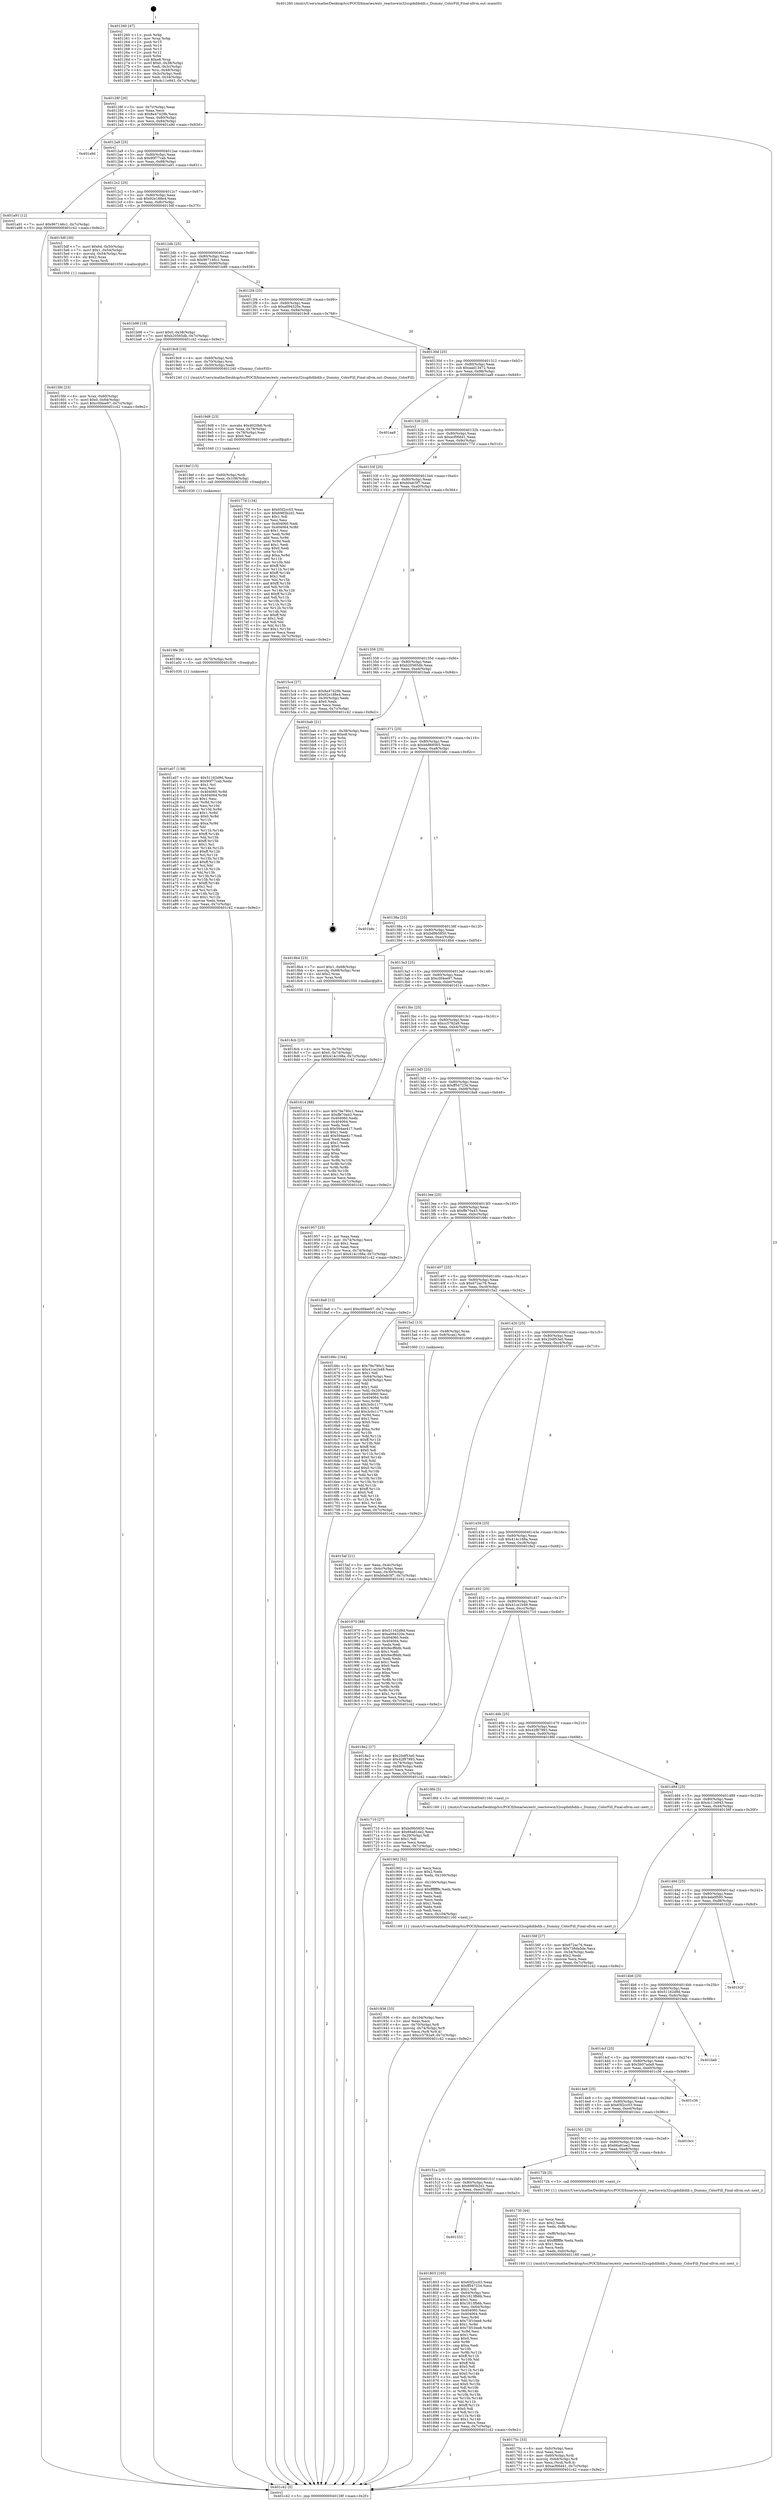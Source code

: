 digraph "0x401260" {
  label = "0x401260 (/mnt/c/Users/mathe/Desktop/tcc/POCII/binaries/extr_reactoswin32ssgdidibdib.c_Dummy_ColorFill_Final-ollvm.out::main(0))"
  labelloc = "t"
  node[shape=record]

  Entry [label="",width=0.3,height=0.3,shape=circle,fillcolor=black,style=filled]
  "0x40128f" [label="{
     0x40128f [26]\l
     | [instrs]\l
     &nbsp;&nbsp;0x40128f \<+3\>: mov -0x7c(%rbp),%eax\l
     &nbsp;&nbsp;0x401292 \<+2\>: mov %eax,%ecx\l
     &nbsp;&nbsp;0x401294 \<+6\>: sub $0x8a47429b,%ecx\l
     &nbsp;&nbsp;0x40129a \<+3\>: mov %eax,-0x80(%rbp)\l
     &nbsp;&nbsp;0x40129d \<+6\>: mov %ecx,-0x84(%rbp)\l
     &nbsp;&nbsp;0x4012a3 \<+6\>: je 0000000000401a9d \<main+0x83d\>\l
  }"]
  "0x401a9d" [label="{
     0x401a9d\l
  }", style=dashed]
  "0x4012a9" [label="{
     0x4012a9 [25]\l
     | [instrs]\l
     &nbsp;&nbsp;0x4012a9 \<+5\>: jmp 00000000004012ae \<main+0x4e\>\l
     &nbsp;&nbsp;0x4012ae \<+3\>: mov -0x80(%rbp),%eax\l
     &nbsp;&nbsp;0x4012b1 \<+5\>: sub $0x90f77cab,%eax\l
     &nbsp;&nbsp;0x4012b6 \<+6\>: mov %eax,-0x88(%rbp)\l
     &nbsp;&nbsp;0x4012bc \<+6\>: je 0000000000401a91 \<main+0x831\>\l
  }"]
  Exit [label="",width=0.3,height=0.3,shape=circle,fillcolor=black,style=filled,peripheries=2]
  "0x401a91" [label="{
     0x401a91 [12]\l
     | [instrs]\l
     &nbsp;&nbsp;0x401a91 \<+7\>: movl $0x967146c1,-0x7c(%rbp)\l
     &nbsp;&nbsp;0x401a98 \<+5\>: jmp 0000000000401c42 \<main+0x9e2\>\l
  }"]
  "0x4012c2" [label="{
     0x4012c2 [25]\l
     | [instrs]\l
     &nbsp;&nbsp;0x4012c2 \<+5\>: jmp 00000000004012c7 \<main+0x67\>\l
     &nbsp;&nbsp;0x4012c7 \<+3\>: mov -0x80(%rbp),%eax\l
     &nbsp;&nbsp;0x4012ca \<+5\>: sub $0x92e188e4,%eax\l
     &nbsp;&nbsp;0x4012cf \<+6\>: mov %eax,-0x8c(%rbp)\l
     &nbsp;&nbsp;0x4012d5 \<+6\>: je 00000000004015df \<main+0x37f\>\l
  }"]
  "0x401a07" [label="{
     0x401a07 [138]\l
     | [instrs]\l
     &nbsp;&nbsp;0x401a07 \<+5\>: mov $0x51162d9d,%eax\l
     &nbsp;&nbsp;0x401a0c \<+5\>: mov $0x90f77cab,%edx\l
     &nbsp;&nbsp;0x401a11 \<+2\>: mov $0x1,%cl\l
     &nbsp;&nbsp;0x401a13 \<+2\>: xor %esi,%esi\l
     &nbsp;&nbsp;0x401a15 \<+8\>: mov 0x404060,%r8d\l
     &nbsp;&nbsp;0x401a1d \<+8\>: mov 0x404064,%r9d\l
     &nbsp;&nbsp;0x401a25 \<+3\>: sub $0x1,%esi\l
     &nbsp;&nbsp;0x401a28 \<+3\>: mov %r8d,%r10d\l
     &nbsp;&nbsp;0x401a2b \<+3\>: add %esi,%r10d\l
     &nbsp;&nbsp;0x401a2e \<+4\>: imul %r10d,%r8d\l
     &nbsp;&nbsp;0x401a32 \<+4\>: and $0x1,%r8d\l
     &nbsp;&nbsp;0x401a36 \<+4\>: cmp $0x0,%r8d\l
     &nbsp;&nbsp;0x401a3a \<+4\>: sete %r11b\l
     &nbsp;&nbsp;0x401a3e \<+4\>: cmp $0xa,%r9d\l
     &nbsp;&nbsp;0x401a42 \<+3\>: setl %bl\l
     &nbsp;&nbsp;0x401a45 \<+3\>: mov %r11b,%r14b\l
     &nbsp;&nbsp;0x401a48 \<+4\>: xor $0xff,%r14b\l
     &nbsp;&nbsp;0x401a4c \<+3\>: mov %bl,%r15b\l
     &nbsp;&nbsp;0x401a4f \<+4\>: xor $0xff,%r15b\l
     &nbsp;&nbsp;0x401a53 \<+3\>: xor $0x1,%cl\l
     &nbsp;&nbsp;0x401a56 \<+3\>: mov %r14b,%r12b\l
     &nbsp;&nbsp;0x401a59 \<+4\>: and $0xff,%r12b\l
     &nbsp;&nbsp;0x401a5d \<+3\>: and %cl,%r11b\l
     &nbsp;&nbsp;0x401a60 \<+3\>: mov %r15b,%r13b\l
     &nbsp;&nbsp;0x401a63 \<+4\>: and $0xff,%r13b\l
     &nbsp;&nbsp;0x401a67 \<+2\>: and %cl,%bl\l
     &nbsp;&nbsp;0x401a69 \<+3\>: or %r11b,%r12b\l
     &nbsp;&nbsp;0x401a6c \<+3\>: or %bl,%r13b\l
     &nbsp;&nbsp;0x401a6f \<+3\>: xor %r13b,%r12b\l
     &nbsp;&nbsp;0x401a72 \<+3\>: or %r15b,%r14b\l
     &nbsp;&nbsp;0x401a75 \<+4\>: xor $0xff,%r14b\l
     &nbsp;&nbsp;0x401a79 \<+3\>: or $0x1,%cl\l
     &nbsp;&nbsp;0x401a7c \<+3\>: and %cl,%r14b\l
     &nbsp;&nbsp;0x401a7f \<+3\>: or %r14b,%r12b\l
     &nbsp;&nbsp;0x401a82 \<+4\>: test $0x1,%r12b\l
     &nbsp;&nbsp;0x401a86 \<+3\>: cmovne %edx,%eax\l
     &nbsp;&nbsp;0x401a89 \<+3\>: mov %eax,-0x7c(%rbp)\l
     &nbsp;&nbsp;0x401a8c \<+5\>: jmp 0000000000401c42 \<main+0x9e2\>\l
  }"]
  "0x4015df" [label="{
     0x4015df [30]\l
     | [instrs]\l
     &nbsp;&nbsp;0x4015df \<+7\>: movl $0x64,-0x50(%rbp)\l
     &nbsp;&nbsp;0x4015e6 \<+7\>: movl $0x1,-0x54(%rbp)\l
     &nbsp;&nbsp;0x4015ed \<+4\>: movslq -0x54(%rbp),%rax\l
     &nbsp;&nbsp;0x4015f1 \<+4\>: shl $0x2,%rax\l
     &nbsp;&nbsp;0x4015f5 \<+3\>: mov %rax,%rdi\l
     &nbsp;&nbsp;0x4015f8 \<+5\>: call 0000000000401050 \<malloc@plt\>\l
     | [calls]\l
     &nbsp;&nbsp;0x401050 \{1\} (unknown)\l
  }"]
  "0x4012db" [label="{
     0x4012db [25]\l
     | [instrs]\l
     &nbsp;&nbsp;0x4012db \<+5\>: jmp 00000000004012e0 \<main+0x80\>\l
     &nbsp;&nbsp;0x4012e0 \<+3\>: mov -0x80(%rbp),%eax\l
     &nbsp;&nbsp;0x4012e3 \<+5\>: sub $0x967146c1,%eax\l
     &nbsp;&nbsp;0x4012e8 \<+6\>: mov %eax,-0x90(%rbp)\l
     &nbsp;&nbsp;0x4012ee \<+6\>: je 0000000000401b98 \<main+0x938\>\l
  }"]
  "0x4019fe" [label="{
     0x4019fe [9]\l
     | [instrs]\l
     &nbsp;&nbsp;0x4019fe \<+4\>: mov -0x70(%rbp),%rdi\l
     &nbsp;&nbsp;0x401a02 \<+5\>: call 0000000000401030 \<free@plt\>\l
     | [calls]\l
     &nbsp;&nbsp;0x401030 \{1\} (unknown)\l
  }"]
  "0x401b98" [label="{
     0x401b98 [19]\l
     | [instrs]\l
     &nbsp;&nbsp;0x401b98 \<+7\>: movl $0x0,-0x38(%rbp)\l
     &nbsp;&nbsp;0x401b9f \<+7\>: movl $0xb20565db,-0x7c(%rbp)\l
     &nbsp;&nbsp;0x401ba6 \<+5\>: jmp 0000000000401c42 \<main+0x9e2\>\l
  }"]
  "0x4012f4" [label="{
     0x4012f4 [25]\l
     | [instrs]\l
     &nbsp;&nbsp;0x4012f4 \<+5\>: jmp 00000000004012f9 \<main+0x99\>\l
     &nbsp;&nbsp;0x4012f9 \<+3\>: mov -0x80(%rbp),%eax\l
     &nbsp;&nbsp;0x4012fc \<+5\>: sub $0xa094320e,%eax\l
     &nbsp;&nbsp;0x401301 \<+6\>: mov %eax,-0x94(%rbp)\l
     &nbsp;&nbsp;0x401307 \<+6\>: je 00000000004019c8 \<main+0x768\>\l
  }"]
  "0x4019ef" [label="{
     0x4019ef [15]\l
     | [instrs]\l
     &nbsp;&nbsp;0x4019ef \<+4\>: mov -0x60(%rbp),%rdi\l
     &nbsp;&nbsp;0x4019f3 \<+6\>: mov %eax,-0x108(%rbp)\l
     &nbsp;&nbsp;0x4019f9 \<+5\>: call 0000000000401030 \<free@plt\>\l
     | [calls]\l
     &nbsp;&nbsp;0x401030 \{1\} (unknown)\l
  }"]
  "0x4019c8" [label="{
     0x4019c8 [16]\l
     | [instrs]\l
     &nbsp;&nbsp;0x4019c8 \<+4\>: mov -0x60(%rbp),%rdi\l
     &nbsp;&nbsp;0x4019cc \<+4\>: mov -0x70(%rbp),%rsi\l
     &nbsp;&nbsp;0x4019d0 \<+3\>: mov -0x50(%rbp),%edx\l
     &nbsp;&nbsp;0x4019d3 \<+5\>: call 0000000000401240 \<Dummy_ColorFill\>\l
     | [calls]\l
     &nbsp;&nbsp;0x401240 \{1\} (/mnt/c/Users/mathe/Desktop/tcc/POCII/binaries/extr_reactoswin32ssgdidibdib.c_Dummy_ColorFill_Final-ollvm.out::Dummy_ColorFill)\l
  }"]
  "0x40130d" [label="{
     0x40130d [25]\l
     | [instrs]\l
     &nbsp;&nbsp;0x40130d \<+5\>: jmp 0000000000401312 \<main+0xb2\>\l
     &nbsp;&nbsp;0x401312 \<+3\>: mov -0x80(%rbp),%eax\l
     &nbsp;&nbsp;0x401315 \<+5\>: sub $0xaad13472,%eax\l
     &nbsp;&nbsp;0x40131a \<+6\>: mov %eax,-0x98(%rbp)\l
     &nbsp;&nbsp;0x401320 \<+6\>: je 0000000000401aa9 \<main+0x849\>\l
  }"]
  "0x4019d8" [label="{
     0x4019d8 [23]\l
     | [instrs]\l
     &nbsp;&nbsp;0x4019d8 \<+10\>: movabs $0x4020b6,%rdi\l
     &nbsp;&nbsp;0x4019e2 \<+3\>: mov %eax,-0x78(%rbp)\l
     &nbsp;&nbsp;0x4019e5 \<+3\>: mov -0x78(%rbp),%esi\l
     &nbsp;&nbsp;0x4019e8 \<+2\>: mov $0x0,%al\l
     &nbsp;&nbsp;0x4019ea \<+5\>: call 0000000000401040 \<printf@plt\>\l
     | [calls]\l
     &nbsp;&nbsp;0x401040 \{1\} (unknown)\l
  }"]
  "0x401aa9" [label="{
     0x401aa9\l
  }", style=dashed]
  "0x401326" [label="{
     0x401326 [25]\l
     | [instrs]\l
     &nbsp;&nbsp;0x401326 \<+5\>: jmp 000000000040132b \<main+0xcb\>\l
     &nbsp;&nbsp;0x40132b \<+3\>: mov -0x80(%rbp),%eax\l
     &nbsp;&nbsp;0x40132e \<+5\>: sub $0xacf06d41,%eax\l
     &nbsp;&nbsp;0x401333 \<+6\>: mov %eax,-0x9c(%rbp)\l
     &nbsp;&nbsp;0x401339 \<+6\>: je 000000000040177d \<main+0x51d\>\l
  }"]
  "0x401936" [label="{
     0x401936 [33]\l
     | [instrs]\l
     &nbsp;&nbsp;0x401936 \<+6\>: mov -0x104(%rbp),%ecx\l
     &nbsp;&nbsp;0x40193c \<+3\>: imul %eax,%ecx\l
     &nbsp;&nbsp;0x40193f \<+4\>: mov -0x70(%rbp),%r8\l
     &nbsp;&nbsp;0x401943 \<+4\>: movslq -0x74(%rbp),%r9\l
     &nbsp;&nbsp;0x401947 \<+4\>: mov %ecx,(%r8,%r9,4)\l
     &nbsp;&nbsp;0x40194b \<+7\>: movl $0xcc5782a9,-0x7c(%rbp)\l
     &nbsp;&nbsp;0x401952 \<+5\>: jmp 0000000000401c42 \<main+0x9e2\>\l
  }"]
  "0x40177d" [label="{
     0x40177d [134]\l
     | [instrs]\l
     &nbsp;&nbsp;0x40177d \<+5\>: mov $0x65f2cc03,%eax\l
     &nbsp;&nbsp;0x401782 \<+5\>: mov $0x6985b2d1,%ecx\l
     &nbsp;&nbsp;0x401787 \<+2\>: mov $0x1,%dl\l
     &nbsp;&nbsp;0x401789 \<+2\>: xor %esi,%esi\l
     &nbsp;&nbsp;0x40178b \<+7\>: mov 0x404060,%edi\l
     &nbsp;&nbsp;0x401792 \<+8\>: mov 0x404064,%r8d\l
     &nbsp;&nbsp;0x40179a \<+3\>: sub $0x1,%esi\l
     &nbsp;&nbsp;0x40179d \<+3\>: mov %edi,%r9d\l
     &nbsp;&nbsp;0x4017a0 \<+3\>: add %esi,%r9d\l
     &nbsp;&nbsp;0x4017a3 \<+4\>: imul %r9d,%edi\l
     &nbsp;&nbsp;0x4017a7 \<+3\>: and $0x1,%edi\l
     &nbsp;&nbsp;0x4017aa \<+3\>: cmp $0x0,%edi\l
     &nbsp;&nbsp;0x4017ad \<+4\>: sete %r10b\l
     &nbsp;&nbsp;0x4017b1 \<+4\>: cmp $0xa,%r8d\l
     &nbsp;&nbsp;0x4017b5 \<+4\>: setl %r11b\l
     &nbsp;&nbsp;0x4017b9 \<+3\>: mov %r10b,%bl\l
     &nbsp;&nbsp;0x4017bc \<+3\>: xor $0xff,%bl\l
     &nbsp;&nbsp;0x4017bf \<+3\>: mov %r11b,%r14b\l
     &nbsp;&nbsp;0x4017c2 \<+4\>: xor $0xff,%r14b\l
     &nbsp;&nbsp;0x4017c6 \<+3\>: xor $0x1,%dl\l
     &nbsp;&nbsp;0x4017c9 \<+3\>: mov %bl,%r15b\l
     &nbsp;&nbsp;0x4017cc \<+4\>: and $0xff,%r15b\l
     &nbsp;&nbsp;0x4017d0 \<+3\>: and %dl,%r10b\l
     &nbsp;&nbsp;0x4017d3 \<+3\>: mov %r14b,%r12b\l
     &nbsp;&nbsp;0x4017d6 \<+4\>: and $0xff,%r12b\l
     &nbsp;&nbsp;0x4017da \<+3\>: and %dl,%r11b\l
     &nbsp;&nbsp;0x4017dd \<+3\>: or %r10b,%r15b\l
     &nbsp;&nbsp;0x4017e0 \<+3\>: or %r11b,%r12b\l
     &nbsp;&nbsp;0x4017e3 \<+3\>: xor %r12b,%r15b\l
     &nbsp;&nbsp;0x4017e6 \<+3\>: or %r14b,%bl\l
     &nbsp;&nbsp;0x4017e9 \<+3\>: xor $0xff,%bl\l
     &nbsp;&nbsp;0x4017ec \<+3\>: or $0x1,%dl\l
     &nbsp;&nbsp;0x4017ef \<+2\>: and %dl,%bl\l
     &nbsp;&nbsp;0x4017f1 \<+3\>: or %bl,%r15b\l
     &nbsp;&nbsp;0x4017f4 \<+4\>: test $0x1,%r15b\l
     &nbsp;&nbsp;0x4017f8 \<+3\>: cmovne %ecx,%eax\l
     &nbsp;&nbsp;0x4017fb \<+3\>: mov %eax,-0x7c(%rbp)\l
     &nbsp;&nbsp;0x4017fe \<+5\>: jmp 0000000000401c42 \<main+0x9e2\>\l
  }"]
  "0x40133f" [label="{
     0x40133f [25]\l
     | [instrs]\l
     &nbsp;&nbsp;0x40133f \<+5\>: jmp 0000000000401344 \<main+0xe4\>\l
     &nbsp;&nbsp;0x401344 \<+3\>: mov -0x80(%rbp),%eax\l
     &nbsp;&nbsp;0x401347 \<+5\>: sub $0xb0afc5f7,%eax\l
     &nbsp;&nbsp;0x40134c \<+6\>: mov %eax,-0xa0(%rbp)\l
     &nbsp;&nbsp;0x401352 \<+6\>: je 00000000004015c4 \<main+0x364\>\l
  }"]
  "0x401902" [label="{
     0x401902 [52]\l
     | [instrs]\l
     &nbsp;&nbsp;0x401902 \<+2\>: xor %ecx,%ecx\l
     &nbsp;&nbsp;0x401904 \<+5\>: mov $0x2,%edx\l
     &nbsp;&nbsp;0x401909 \<+6\>: mov %edx,-0x100(%rbp)\l
     &nbsp;&nbsp;0x40190f \<+1\>: cltd\l
     &nbsp;&nbsp;0x401910 \<+6\>: mov -0x100(%rbp),%esi\l
     &nbsp;&nbsp;0x401916 \<+2\>: idiv %esi\l
     &nbsp;&nbsp;0x401918 \<+6\>: imul $0xfffffffe,%edx,%edx\l
     &nbsp;&nbsp;0x40191e \<+2\>: mov %ecx,%edi\l
     &nbsp;&nbsp;0x401920 \<+2\>: sub %edx,%edi\l
     &nbsp;&nbsp;0x401922 \<+2\>: mov %ecx,%edx\l
     &nbsp;&nbsp;0x401924 \<+3\>: sub $0x1,%edx\l
     &nbsp;&nbsp;0x401927 \<+2\>: add %edx,%edi\l
     &nbsp;&nbsp;0x401929 \<+2\>: sub %edi,%ecx\l
     &nbsp;&nbsp;0x40192b \<+6\>: mov %ecx,-0x104(%rbp)\l
     &nbsp;&nbsp;0x401931 \<+5\>: call 0000000000401160 \<next_i\>\l
     | [calls]\l
     &nbsp;&nbsp;0x401160 \{1\} (/mnt/c/Users/mathe/Desktop/tcc/POCII/binaries/extr_reactoswin32ssgdidibdib.c_Dummy_ColorFill_Final-ollvm.out::next_i)\l
  }"]
  "0x4015c4" [label="{
     0x4015c4 [27]\l
     | [instrs]\l
     &nbsp;&nbsp;0x4015c4 \<+5\>: mov $0x8a47429b,%eax\l
     &nbsp;&nbsp;0x4015c9 \<+5\>: mov $0x92e188e4,%ecx\l
     &nbsp;&nbsp;0x4015ce \<+3\>: mov -0x30(%rbp),%edx\l
     &nbsp;&nbsp;0x4015d1 \<+3\>: cmp $0x0,%edx\l
     &nbsp;&nbsp;0x4015d4 \<+3\>: cmove %ecx,%eax\l
     &nbsp;&nbsp;0x4015d7 \<+3\>: mov %eax,-0x7c(%rbp)\l
     &nbsp;&nbsp;0x4015da \<+5\>: jmp 0000000000401c42 \<main+0x9e2\>\l
  }"]
  "0x401358" [label="{
     0x401358 [25]\l
     | [instrs]\l
     &nbsp;&nbsp;0x401358 \<+5\>: jmp 000000000040135d \<main+0xfd\>\l
     &nbsp;&nbsp;0x40135d \<+3\>: mov -0x80(%rbp),%eax\l
     &nbsp;&nbsp;0x401360 \<+5\>: sub $0xb20565db,%eax\l
     &nbsp;&nbsp;0x401365 \<+6\>: mov %eax,-0xa4(%rbp)\l
     &nbsp;&nbsp;0x40136b \<+6\>: je 0000000000401bab \<main+0x94b\>\l
  }"]
  "0x4018cb" [label="{
     0x4018cb [23]\l
     | [instrs]\l
     &nbsp;&nbsp;0x4018cb \<+4\>: mov %rax,-0x70(%rbp)\l
     &nbsp;&nbsp;0x4018cf \<+7\>: movl $0x0,-0x74(%rbp)\l
     &nbsp;&nbsp;0x4018d6 \<+7\>: movl $0x414c168a,-0x7c(%rbp)\l
     &nbsp;&nbsp;0x4018dd \<+5\>: jmp 0000000000401c42 \<main+0x9e2\>\l
  }"]
  "0x401bab" [label="{
     0x401bab [21]\l
     | [instrs]\l
     &nbsp;&nbsp;0x401bab \<+3\>: mov -0x38(%rbp),%eax\l
     &nbsp;&nbsp;0x401bae \<+7\>: add $0xe8,%rsp\l
     &nbsp;&nbsp;0x401bb5 \<+1\>: pop %rbx\l
     &nbsp;&nbsp;0x401bb6 \<+2\>: pop %r12\l
     &nbsp;&nbsp;0x401bb8 \<+2\>: pop %r13\l
     &nbsp;&nbsp;0x401bba \<+2\>: pop %r14\l
     &nbsp;&nbsp;0x401bbc \<+2\>: pop %r15\l
     &nbsp;&nbsp;0x401bbe \<+1\>: pop %rbp\l
     &nbsp;&nbsp;0x401bbf \<+1\>: ret\l
  }"]
  "0x401371" [label="{
     0x401371 [25]\l
     | [instrs]\l
     &nbsp;&nbsp;0x401371 \<+5\>: jmp 0000000000401376 \<main+0x116\>\l
     &nbsp;&nbsp;0x401376 \<+3\>: mov -0x80(%rbp),%eax\l
     &nbsp;&nbsp;0x401379 \<+5\>: sub $0xbb868565,%eax\l
     &nbsp;&nbsp;0x40137e \<+6\>: mov %eax,-0xa8(%rbp)\l
     &nbsp;&nbsp;0x401384 \<+6\>: je 0000000000401b8c \<main+0x92c\>\l
  }"]
  "0x401533" [label="{
     0x401533\l
  }", style=dashed]
  "0x401b8c" [label="{
     0x401b8c\l
  }", style=dashed]
  "0x40138a" [label="{
     0x40138a [25]\l
     | [instrs]\l
     &nbsp;&nbsp;0x40138a \<+5\>: jmp 000000000040138f \<main+0x12f\>\l
     &nbsp;&nbsp;0x40138f \<+3\>: mov -0x80(%rbp),%eax\l
     &nbsp;&nbsp;0x401392 \<+5\>: sub $0xbd9b5850,%eax\l
     &nbsp;&nbsp;0x401397 \<+6\>: mov %eax,-0xac(%rbp)\l
     &nbsp;&nbsp;0x40139d \<+6\>: je 00000000004018b4 \<main+0x654\>\l
  }"]
  "0x401803" [label="{
     0x401803 [165]\l
     | [instrs]\l
     &nbsp;&nbsp;0x401803 \<+5\>: mov $0x65f2cc03,%eax\l
     &nbsp;&nbsp;0x401808 \<+5\>: mov $0xff547234,%ecx\l
     &nbsp;&nbsp;0x40180d \<+2\>: mov $0x1,%dl\l
     &nbsp;&nbsp;0x40180f \<+3\>: mov -0x64(%rbp),%esi\l
     &nbsp;&nbsp;0x401812 \<+6\>: add $0x1813fb6b,%esi\l
     &nbsp;&nbsp;0x401818 \<+3\>: add $0x1,%esi\l
     &nbsp;&nbsp;0x40181b \<+6\>: sub $0x1813fb6b,%esi\l
     &nbsp;&nbsp;0x401821 \<+3\>: mov %esi,-0x64(%rbp)\l
     &nbsp;&nbsp;0x401824 \<+7\>: mov 0x404060,%esi\l
     &nbsp;&nbsp;0x40182b \<+7\>: mov 0x404064,%edi\l
     &nbsp;&nbsp;0x401832 \<+3\>: mov %esi,%r8d\l
     &nbsp;&nbsp;0x401835 \<+7\>: sub $0x73f10ee8,%r8d\l
     &nbsp;&nbsp;0x40183c \<+4\>: sub $0x1,%r8d\l
     &nbsp;&nbsp;0x401840 \<+7\>: add $0x73f10ee8,%r8d\l
     &nbsp;&nbsp;0x401847 \<+4\>: imul %r8d,%esi\l
     &nbsp;&nbsp;0x40184b \<+3\>: and $0x1,%esi\l
     &nbsp;&nbsp;0x40184e \<+3\>: cmp $0x0,%esi\l
     &nbsp;&nbsp;0x401851 \<+4\>: sete %r9b\l
     &nbsp;&nbsp;0x401855 \<+3\>: cmp $0xa,%edi\l
     &nbsp;&nbsp;0x401858 \<+4\>: setl %r10b\l
     &nbsp;&nbsp;0x40185c \<+3\>: mov %r9b,%r11b\l
     &nbsp;&nbsp;0x40185f \<+4\>: xor $0xff,%r11b\l
     &nbsp;&nbsp;0x401863 \<+3\>: mov %r10b,%bl\l
     &nbsp;&nbsp;0x401866 \<+3\>: xor $0xff,%bl\l
     &nbsp;&nbsp;0x401869 \<+3\>: xor $0x0,%dl\l
     &nbsp;&nbsp;0x40186c \<+3\>: mov %r11b,%r14b\l
     &nbsp;&nbsp;0x40186f \<+4\>: and $0x0,%r14b\l
     &nbsp;&nbsp;0x401873 \<+3\>: and %dl,%r9b\l
     &nbsp;&nbsp;0x401876 \<+3\>: mov %bl,%r15b\l
     &nbsp;&nbsp;0x401879 \<+4\>: and $0x0,%r15b\l
     &nbsp;&nbsp;0x40187d \<+3\>: and %dl,%r10b\l
     &nbsp;&nbsp;0x401880 \<+3\>: or %r9b,%r14b\l
     &nbsp;&nbsp;0x401883 \<+3\>: or %r10b,%r15b\l
     &nbsp;&nbsp;0x401886 \<+3\>: xor %r15b,%r14b\l
     &nbsp;&nbsp;0x401889 \<+3\>: or %bl,%r11b\l
     &nbsp;&nbsp;0x40188c \<+4\>: xor $0xff,%r11b\l
     &nbsp;&nbsp;0x401890 \<+3\>: or $0x0,%dl\l
     &nbsp;&nbsp;0x401893 \<+3\>: and %dl,%r11b\l
     &nbsp;&nbsp;0x401896 \<+3\>: or %r11b,%r14b\l
     &nbsp;&nbsp;0x401899 \<+4\>: test $0x1,%r14b\l
     &nbsp;&nbsp;0x40189d \<+3\>: cmovne %ecx,%eax\l
     &nbsp;&nbsp;0x4018a0 \<+3\>: mov %eax,-0x7c(%rbp)\l
     &nbsp;&nbsp;0x4018a3 \<+5\>: jmp 0000000000401c42 \<main+0x9e2\>\l
  }"]
  "0x4018b4" [label="{
     0x4018b4 [23]\l
     | [instrs]\l
     &nbsp;&nbsp;0x4018b4 \<+7\>: movl $0x1,-0x68(%rbp)\l
     &nbsp;&nbsp;0x4018bb \<+4\>: movslq -0x68(%rbp),%rax\l
     &nbsp;&nbsp;0x4018bf \<+4\>: shl $0x2,%rax\l
     &nbsp;&nbsp;0x4018c3 \<+3\>: mov %rax,%rdi\l
     &nbsp;&nbsp;0x4018c6 \<+5\>: call 0000000000401050 \<malloc@plt\>\l
     | [calls]\l
     &nbsp;&nbsp;0x401050 \{1\} (unknown)\l
  }"]
  "0x4013a3" [label="{
     0x4013a3 [25]\l
     | [instrs]\l
     &nbsp;&nbsp;0x4013a3 \<+5\>: jmp 00000000004013a8 \<main+0x148\>\l
     &nbsp;&nbsp;0x4013a8 \<+3\>: mov -0x80(%rbp),%eax\l
     &nbsp;&nbsp;0x4013ab \<+5\>: sub $0xc0f4ee97,%eax\l
     &nbsp;&nbsp;0x4013b0 \<+6\>: mov %eax,-0xb0(%rbp)\l
     &nbsp;&nbsp;0x4013b6 \<+6\>: je 0000000000401614 \<main+0x3b4\>\l
  }"]
  "0x40175c" [label="{
     0x40175c [33]\l
     | [instrs]\l
     &nbsp;&nbsp;0x40175c \<+6\>: mov -0xfc(%rbp),%ecx\l
     &nbsp;&nbsp;0x401762 \<+3\>: imul %eax,%ecx\l
     &nbsp;&nbsp;0x401765 \<+4\>: mov -0x60(%rbp),%rdi\l
     &nbsp;&nbsp;0x401769 \<+4\>: movslq -0x64(%rbp),%r8\l
     &nbsp;&nbsp;0x40176d \<+4\>: mov %ecx,(%rdi,%r8,4)\l
     &nbsp;&nbsp;0x401771 \<+7\>: movl $0xacf06d41,-0x7c(%rbp)\l
     &nbsp;&nbsp;0x401778 \<+5\>: jmp 0000000000401c42 \<main+0x9e2\>\l
  }"]
  "0x401614" [label="{
     0x401614 [88]\l
     | [instrs]\l
     &nbsp;&nbsp;0x401614 \<+5\>: mov $0x79e790c1,%eax\l
     &nbsp;&nbsp;0x401619 \<+5\>: mov $0xffe70a43,%ecx\l
     &nbsp;&nbsp;0x40161e \<+7\>: mov 0x404060,%edx\l
     &nbsp;&nbsp;0x401625 \<+7\>: mov 0x404064,%esi\l
     &nbsp;&nbsp;0x40162c \<+2\>: mov %edx,%edi\l
     &nbsp;&nbsp;0x40162e \<+6\>: sub $0x594ae417,%edi\l
     &nbsp;&nbsp;0x401634 \<+3\>: sub $0x1,%edi\l
     &nbsp;&nbsp;0x401637 \<+6\>: add $0x594ae417,%edi\l
     &nbsp;&nbsp;0x40163d \<+3\>: imul %edi,%edx\l
     &nbsp;&nbsp;0x401640 \<+3\>: and $0x1,%edx\l
     &nbsp;&nbsp;0x401643 \<+3\>: cmp $0x0,%edx\l
     &nbsp;&nbsp;0x401646 \<+4\>: sete %r8b\l
     &nbsp;&nbsp;0x40164a \<+3\>: cmp $0xa,%esi\l
     &nbsp;&nbsp;0x40164d \<+4\>: setl %r9b\l
     &nbsp;&nbsp;0x401651 \<+3\>: mov %r8b,%r10b\l
     &nbsp;&nbsp;0x401654 \<+3\>: and %r9b,%r10b\l
     &nbsp;&nbsp;0x401657 \<+3\>: xor %r9b,%r8b\l
     &nbsp;&nbsp;0x40165a \<+3\>: or %r8b,%r10b\l
     &nbsp;&nbsp;0x40165d \<+4\>: test $0x1,%r10b\l
     &nbsp;&nbsp;0x401661 \<+3\>: cmovne %ecx,%eax\l
     &nbsp;&nbsp;0x401664 \<+3\>: mov %eax,-0x7c(%rbp)\l
     &nbsp;&nbsp;0x401667 \<+5\>: jmp 0000000000401c42 \<main+0x9e2\>\l
  }"]
  "0x4013bc" [label="{
     0x4013bc [25]\l
     | [instrs]\l
     &nbsp;&nbsp;0x4013bc \<+5\>: jmp 00000000004013c1 \<main+0x161\>\l
     &nbsp;&nbsp;0x4013c1 \<+3\>: mov -0x80(%rbp),%eax\l
     &nbsp;&nbsp;0x4013c4 \<+5\>: sub $0xcc5782a9,%eax\l
     &nbsp;&nbsp;0x4013c9 \<+6\>: mov %eax,-0xb4(%rbp)\l
     &nbsp;&nbsp;0x4013cf \<+6\>: je 0000000000401957 \<main+0x6f7\>\l
  }"]
  "0x401730" [label="{
     0x401730 [44]\l
     | [instrs]\l
     &nbsp;&nbsp;0x401730 \<+2\>: xor %ecx,%ecx\l
     &nbsp;&nbsp;0x401732 \<+5\>: mov $0x2,%edx\l
     &nbsp;&nbsp;0x401737 \<+6\>: mov %edx,-0xf8(%rbp)\l
     &nbsp;&nbsp;0x40173d \<+1\>: cltd\l
     &nbsp;&nbsp;0x40173e \<+6\>: mov -0xf8(%rbp),%esi\l
     &nbsp;&nbsp;0x401744 \<+2\>: idiv %esi\l
     &nbsp;&nbsp;0x401746 \<+6\>: imul $0xfffffffe,%edx,%edx\l
     &nbsp;&nbsp;0x40174c \<+3\>: sub $0x1,%ecx\l
     &nbsp;&nbsp;0x40174f \<+2\>: sub %ecx,%edx\l
     &nbsp;&nbsp;0x401751 \<+6\>: mov %edx,-0xfc(%rbp)\l
     &nbsp;&nbsp;0x401757 \<+5\>: call 0000000000401160 \<next_i\>\l
     | [calls]\l
     &nbsp;&nbsp;0x401160 \{1\} (/mnt/c/Users/mathe/Desktop/tcc/POCII/binaries/extr_reactoswin32ssgdidibdib.c_Dummy_ColorFill_Final-ollvm.out::next_i)\l
  }"]
  "0x401957" [label="{
     0x401957 [25]\l
     | [instrs]\l
     &nbsp;&nbsp;0x401957 \<+2\>: xor %eax,%eax\l
     &nbsp;&nbsp;0x401959 \<+3\>: mov -0x74(%rbp),%ecx\l
     &nbsp;&nbsp;0x40195c \<+3\>: sub $0x1,%eax\l
     &nbsp;&nbsp;0x40195f \<+2\>: sub %eax,%ecx\l
     &nbsp;&nbsp;0x401961 \<+3\>: mov %ecx,-0x74(%rbp)\l
     &nbsp;&nbsp;0x401964 \<+7\>: movl $0x414c168a,-0x7c(%rbp)\l
     &nbsp;&nbsp;0x40196b \<+5\>: jmp 0000000000401c42 \<main+0x9e2\>\l
  }"]
  "0x4013d5" [label="{
     0x4013d5 [25]\l
     | [instrs]\l
     &nbsp;&nbsp;0x4013d5 \<+5\>: jmp 00000000004013da \<main+0x17a\>\l
     &nbsp;&nbsp;0x4013da \<+3\>: mov -0x80(%rbp),%eax\l
     &nbsp;&nbsp;0x4013dd \<+5\>: sub $0xff547234,%eax\l
     &nbsp;&nbsp;0x4013e2 \<+6\>: mov %eax,-0xb8(%rbp)\l
     &nbsp;&nbsp;0x4013e8 \<+6\>: je 00000000004018a8 \<main+0x648\>\l
  }"]
  "0x40151a" [label="{
     0x40151a [25]\l
     | [instrs]\l
     &nbsp;&nbsp;0x40151a \<+5\>: jmp 000000000040151f \<main+0x2bf\>\l
     &nbsp;&nbsp;0x40151f \<+3\>: mov -0x80(%rbp),%eax\l
     &nbsp;&nbsp;0x401522 \<+5\>: sub $0x6985b2d1,%eax\l
     &nbsp;&nbsp;0x401527 \<+6\>: mov %eax,-0xec(%rbp)\l
     &nbsp;&nbsp;0x40152d \<+6\>: je 0000000000401803 \<main+0x5a3\>\l
  }"]
  "0x4018a8" [label="{
     0x4018a8 [12]\l
     | [instrs]\l
     &nbsp;&nbsp;0x4018a8 \<+7\>: movl $0xc0f4ee97,-0x7c(%rbp)\l
     &nbsp;&nbsp;0x4018af \<+5\>: jmp 0000000000401c42 \<main+0x9e2\>\l
  }"]
  "0x4013ee" [label="{
     0x4013ee [25]\l
     | [instrs]\l
     &nbsp;&nbsp;0x4013ee \<+5\>: jmp 00000000004013f3 \<main+0x193\>\l
     &nbsp;&nbsp;0x4013f3 \<+3\>: mov -0x80(%rbp),%eax\l
     &nbsp;&nbsp;0x4013f6 \<+5\>: sub $0xffe70a43,%eax\l
     &nbsp;&nbsp;0x4013fb \<+6\>: mov %eax,-0xbc(%rbp)\l
     &nbsp;&nbsp;0x401401 \<+6\>: je 000000000040166c \<main+0x40c\>\l
  }"]
  "0x40172b" [label="{
     0x40172b [5]\l
     | [instrs]\l
     &nbsp;&nbsp;0x40172b \<+5\>: call 0000000000401160 \<next_i\>\l
     | [calls]\l
     &nbsp;&nbsp;0x401160 \{1\} (/mnt/c/Users/mathe/Desktop/tcc/POCII/binaries/extr_reactoswin32ssgdidibdib.c_Dummy_ColorFill_Final-ollvm.out::next_i)\l
  }"]
  "0x40166c" [label="{
     0x40166c [164]\l
     | [instrs]\l
     &nbsp;&nbsp;0x40166c \<+5\>: mov $0x79e790c1,%eax\l
     &nbsp;&nbsp;0x401671 \<+5\>: mov $0x41ce1b49,%ecx\l
     &nbsp;&nbsp;0x401676 \<+2\>: mov $0x1,%dl\l
     &nbsp;&nbsp;0x401678 \<+3\>: mov -0x64(%rbp),%esi\l
     &nbsp;&nbsp;0x40167b \<+3\>: cmp -0x54(%rbp),%esi\l
     &nbsp;&nbsp;0x40167e \<+4\>: setl %dil\l
     &nbsp;&nbsp;0x401682 \<+4\>: and $0x1,%dil\l
     &nbsp;&nbsp;0x401686 \<+4\>: mov %dil,-0x29(%rbp)\l
     &nbsp;&nbsp;0x40168a \<+7\>: mov 0x404060,%esi\l
     &nbsp;&nbsp;0x401691 \<+8\>: mov 0x404064,%r8d\l
     &nbsp;&nbsp;0x401699 \<+3\>: mov %esi,%r9d\l
     &nbsp;&nbsp;0x40169c \<+7\>: sub $0x3c0c1177,%r9d\l
     &nbsp;&nbsp;0x4016a3 \<+4\>: sub $0x1,%r9d\l
     &nbsp;&nbsp;0x4016a7 \<+7\>: add $0x3c0c1177,%r9d\l
     &nbsp;&nbsp;0x4016ae \<+4\>: imul %r9d,%esi\l
     &nbsp;&nbsp;0x4016b2 \<+3\>: and $0x1,%esi\l
     &nbsp;&nbsp;0x4016b5 \<+3\>: cmp $0x0,%esi\l
     &nbsp;&nbsp;0x4016b8 \<+4\>: sete %dil\l
     &nbsp;&nbsp;0x4016bc \<+4\>: cmp $0xa,%r8d\l
     &nbsp;&nbsp;0x4016c0 \<+4\>: setl %r10b\l
     &nbsp;&nbsp;0x4016c4 \<+3\>: mov %dil,%r11b\l
     &nbsp;&nbsp;0x4016c7 \<+4\>: xor $0xff,%r11b\l
     &nbsp;&nbsp;0x4016cb \<+3\>: mov %r10b,%bl\l
     &nbsp;&nbsp;0x4016ce \<+3\>: xor $0xff,%bl\l
     &nbsp;&nbsp;0x4016d1 \<+3\>: xor $0x0,%dl\l
     &nbsp;&nbsp;0x4016d4 \<+3\>: mov %r11b,%r14b\l
     &nbsp;&nbsp;0x4016d7 \<+4\>: and $0x0,%r14b\l
     &nbsp;&nbsp;0x4016db \<+3\>: and %dl,%dil\l
     &nbsp;&nbsp;0x4016de \<+3\>: mov %bl,%r15b\l
     &nbsp;&nbsp;0x4016e1 \<+4\>: and $0x0,%r15b\l
     &nbsp;&nbsp;0x4016e5 \<+3\>: and %dl,%r10b\l
     &nbsp;&nbsp;0x4016e8 \<+3\>: or %dil,%r14b\l
     &nbsp;&nbsp;0x4016eb \<+3\>: or %r10b,%r15b\l
     &nbsp;&nbsp;0x4016ee \<+3\>: xor %r15b,%r14b\l
     &nbsp;&nbsp;0x4016f1 \<+3\>: or %bl,%r11b\l
     &nbsp;&nbsp;0x4016f4 \<+4\>: xor $0xff,%r11b\l
     &nbsp;&nbsp;0x4016f8 \<+3\>: or $0x0,%dl\l
     &nbsp;&nbsp;0x4016fb \<+3\>: and %dl,%r11b\l
     &nbsp;&nbsp;0x4016fe \<+3\>: or %r11b,%r14b\l
     &nbsp;&nbsp;0x401701 \<+4\>: test $0x1,%r14b\l
     &nbsp;&nbsp;0x401705 \<+3\>: cmovne %ecx,%eax\l
     &nbsp;&nbsp;0x401708 \<+3\>: mov %eax,-0x7c(%rbp)\l
     &nbsp;&nbsp;0x40170b \<+5\>: jmp 0000000000401c42 \<main+0x9e2\>\l
  }"]
  "0x401407" [label="{
     0x401407 [25]\l
     | [instrs]\l
     &nbsp;&nbsp;0x401407 \<+5\>: jmp 000000000040140c \<main+0x1ac\>\l
     &nbsp;&nbsp;0x40140c \<+3\>: mov -0x80(%rbp),%eax\l
     &nbsp;&nbsp;0x40140f \<+5\>: sub $0x672ac76,%eax\l
     &nbsp;&nbsp;0x401414 \<+6\>: mov %eax,-0xc0(%rbp)\l
     &nbsp;&nbsp;0x40141a \<+6\>: je 00000000004015a2 \<main+0x342\>\l
  }"]
  "0x401501" [label="{
     0x401501 [25]\l
     | [instrs]\l
     &nbsp;&nbsp;0x401501 \<+5\>: jmp 0000000000401506 \<main+0x2a6\>\l
     &nbsp;&nbsp;0x401506 \<+3\>: mov -0x80(%rbp),%eax\l
     &nbsp;&nbsp;0x401509 \<+5\>: sub $0x66a81ee2,%eax\l
     &nbsp;&nbsp;0x40150e \<+6\>: mov %eax,-0xe8(%rbp)\l
     &nbsp;&nbsp;0x401514 \<+6\>: je 000000000040172b \<main+0x4cb\>\l
  }"]
  "0x4015a2" [label="{
     0x4015a2 [13]\l
     | [instrs]\l
     &nbsp;&nbsp;0x4015a2 \<+4\>: mov -0x48(%rbp),%rax\l
     &nbsp;&nbsp;0x4015a6 \<+4\>: mov 0x8(%rax),%rdi\l
     &nbsp;&nbsp;0x4015aa \<+5\>: call 0000000000401060 \<atoi@plt\>\l
     | [calls]\l
     &nbsp;&nbsp;0x401060 \{1\} (unknown)\l
  }"]
  "0x401420" [label="{
     0x401420 [25]\l
     | [instrs]\l
     &nbsp;&nbsp;0x401420 \<+5\>: jmp 0000000000401425 \<main+0x1c5\>\l
     &nbsp;&nbsp;0x401425 \<+3\>: mov -0x80(%rbp),%eax\l
     &nbsp;&nbsp;0x401428 \<+5\>: sub $0x20df53e0,%eax\l
     &nbsp;&nbsp;0x40142d \<+6\>: mov %eax,-0xc4(%rbp)\l
     &nbsp;&nbsp;0x401433 \<+6\>: je 0000000000401970 \<main+0x710\>\l
  }"]
  "0x401bcc" [label="{
     0x401bcc\l
  }", style=dashed]
  "0x401970" [label="{
     0x401970 [88]\l
     | [instrs]\l
     &nbsp;&nbsp;0x401970 \<+5\>: mov $0x51162d9d,%eax\l
     &nbsp;&nbsp;0x401975 \<+5\>: mov $0xa094320e,%ecx\l
     &nbsp;&nbsp;0x40197a \<+7\>: mov 0x404060,%edx\l
     &nbsp;&nbsp;0x401981 \<+7\>: mov 0x404064,%esi\l
     &nbsp;&nbsp;0x401988 \<+2\>: mov %edx,%edi\l
     &nbsp;&nbsp;0x40198a \<+6\>: add $0x9ecffddb,%edi\l
     &nbsp;&nbsp;0x401990 \<+3\>: sub $0x1,%edi\l
     &nbsp;&nbsp;0x401993 \<+6\>: sub $0x9ecffddb,%edi\l
     &nbsp;&nbsp;0x401999 \<+3\>: imul %edi,%edx\l
     &nbsp;&nbsp;0x40199c \<+3\>: and $0x1,%edx\l
     &nbsp;&nbsp;0x40199f \<+3\>: cmp $0x0,%edx\l
     &nbsp;&nbsp;0x4019a2 \<+4\>: sete %r8b\l
     &nbsp;&nbsp;0x4019a6 \<+3\>: cmp $0xa,%esi\l
     &nbsp;&nbsp;0x4019a9 \<+4\>: setl %r9b\l
     &nbsp;&nbsp;0x4019ad \<+3\>: mov %r8b,%r10b\l
     &nbsp;&nbsp;0x4019b0 \<+3\>: and %r9b,%r10b\l
     &nbsp;&nbsp;0x4019b3 \<+3\>: xor %r9b,%r8b\l
     &nbsp;&nbsp;0x4019b6 \<+3\>: or %r8b,%r10b\l
     &nbsp;&nbsp;0x4019b9 \<+4\>: test $0x1,%r10b\l
     &nbsp;&nbsp;0x4019bd \<+3\>: cmovne %ecx,%eax\l
     &nbsp;&nbsp;0x4019c0 \<+3\>: mov %eax,-0x7c(%rbp)\l
     &nbsp;&nbsp;0x4019c3 \<+5\>: jmp 0000000000401c42 \<main+0x9e2\>\l
  }"]
  "0x401439" [label="{
     0x401439 [25]\l
     | [instrs]\l
     &nbsp;&nbsp;0x401439 \<+5\>: jmp 000000000040143e \<main+0x1de\>\l
     &nbsp;&nbsp;0x40143e \<+3\>: mov -0x80(%rbp),%eax\l
     &nbsp;&nbsp;0x401441 \<+5\>: sub $0x414c168a,%eax\l
     &nbsp;&nbsp;0x401446 \<+6\>: mov %eax,-0xc8(%rbp)\l
     &nbsp;&nbsp;0x40144c \<+6\>: je 00000000004018e2 \<main+0x682\>\l
  }"]
  "0x4014e8" [label="{
     0x4014e8 [25]\l
     | [instrs]\l
     &nbsp;&nbsp;0x4014e8 \<+5\>: jmp 00000000004014ed \<main+0x28d\>\l
     &nbsp;&nbsp;0x4014ed \<+3\>: mov -0x80(%rbp),%eax\l
     &nbsp;&nbsp;0x4014f0 \<+5\>: sub $0x65f2cc03,%eax\l
     &nbsp;&nbsp;0x4014f5 \<+6\>: mov %eax,-0xe4(%rbp)\l
     &nbsp;&nbsp;0x4014fb \<+6\>: je 0000000000401bcc \<main+0x96c\>\l
  }"]
  "0x4018e2" [label="{
     0x4018e2 [27]\l
     | [instrs]\l
     &nbsp;&nbsp;0x4018e2 \<+5\>: mov $0x20df53e0,%eax\l
     &nbsp;&nbsp;0x4018e7 \<+5\>: mov $0x42f87993,%ecx\l
     &nbsp;&nbsp;0x4018ec \<+3\>: mov -0x74(%rbp),%edx\l
     &nbsp;&nbsp;0x4018ef \<+3\>: cmp -0x68(%rbp),%edx\l
     &nbsp;&nbsp;0x4018f2 \<+3\>: cmovl %ecx,%eax\l
     &nbsp;&nbsp;0x4018f5 \<+3\>: mov %eax,-0x7c(%rbp)\l
     &nbsp;&nbsp;0x4018f8 \<+5\>: jmp 0000000000401c42 \<main+0x9e2\>\l
  }"]
  "0x401452" [label="{
     0x401452 [25]\l
     | [instrs]\l
     &nbsp;&nbsp;0x401452 \<+5\>: jmp 0000000000401457 \<main+0x1f7\>\l
     &nbsp;&nbsp;0x401457 \<+3\>: mov -0x80(%rbp),%eax\l
     &nbsp;&nbsp;0x40145a \<+5\>: sub $0x41ce1b49,%eax\l
     &nbsp;&nbsp;0x40145f \<+6\>: mov %eax,-0xcc(%rbp)\l
     &nbsp;&nbsp;0x401465 \<+6\>: je 0000000000401710 \<main+0x4b0\>\l
  }"]
  "0x401c36" [label="{
     0x401c36\l
  }", style=dashed]
  "0x401710" [label="{
     0x401710 [27]\l
     | [instrs]\l
     &nbsp;&nbsp;0x401710 \<+5\>: mov $0xbd9b5850,%eax\l
     &nbsp;&nbsp;0x401715 \<+5\>: mov $0x66a81ee2,%ecx\l
     &nbsp;&nbsp;0x40171a \<+3\>: mov -0x29(%rbp),%dl\l
     &nbsp;&nbsp;0x40171d \<+3\>: test $0x1,%dl\l
     &nbsp;&nbsp;0x401720 \<+3\>: cmovne %ecx,%eax\l
     &nbsp;&nbsp;0x401723 \<+3\>: mov %eax,-0x7c(%rbp)\l
     &nbsp;&nbsp;0x401726 \<+5\>: jmp 0000000000401c42 \<main+0x9e2\>\l
  }"]
  "0x40146b" [label="{
     0x40146b [25]\l
     | [instrs]\l
     &nbsp;&nbsp;0x40146b \<+5\>: jmp 0000000000401470 \<main+0x210\>\l
     &nbsp;&nbsp;0x401470 \<+3\>: mov -0x80(%rbp),%eax\l
     &nbsp;&nbsp;0x401473 \<+5\>: sub $0x42f87993,%eax\l
     &nbsp;&nbsp;0x401478 \<+6\>: mov %eax,-0xd0(%rbp)\l
     &nbsp;&nbsp;0x40147e \<+6\>: je 00000000004018fd \<main+0x69d\>\l
  }"]
  "0x4014cf" [label="{
     0x4014cf [25]\l
     | [instrs]\l
     &nbsp;&nbsp;0x4014cf \<+5\>: jmp 00000000004014d4 \<main+0x274\>\l
     &nbsp;&nbsp;0x4014d4 \<+3\>: mov -0x80(%rbp),%eax\l
     &nbsp;&nbsp;0x4014d7 \<+5\>: sub $0x5b07ada9,%eax\l
     &nbsp;&nbsp;0x4014dc \<+6\>: mov %eax,-0xe0(%rbp)\l
     &nbsp;&nbsp;0x4014e2 \<+6\>: je 0000000000401c36 \<main+0x9d6\>\l
  }"]
  "0x4018fd" [label="{
     0x4018fd [5]\l
     | [instrs]\l
     &nbsp;&nbsp;0x4018fd \<+5\>: call 0000000000401160 \<next_i\>\l
     | [calls]\l
     &nbsp;&nbsp;0x401160 \{1\} (/mnt/c/Users/mathe/Desktop/tcc/POCII/binaries/extr_reactoswin32ssgdidibdib.c_Dummy_ColorFill_Final-ollvm.out::next_i)\l
  }"]
  "0x401484" [label="{
     0x401484 [25]\l
     | [instrs]\l
     &nbsp;&nbsp;0x401484 \<+5\>: jmp 0000000000401489 \<main+0x229\>\l
     &nbsp;&nbsp;0x401489 \<+3\>: mov -0x80(%rbp),%eax\l
     &nbsp;&nbsp;0x40148c \<+5\>: sub $0x4c11e943,%eax\l
     &nbsp;&nbsp;0x401491 \<+6\>: mov %eax,-0xd4(%rbp)\l
     &nbsp;&nbsp;0x401497 \<+6\>: je 000000000040156f \<main+0x30f\>\l
  }"]
  "0x401beb" [label="{
     0x401beb\l
  }", style=dashed]
  "0x40156f" [label="{
     0x40156f [27]\l
     | [instrs]\l
     &nbsp;&nbsp;0x40156f \<+5\>: mov $0x672ac76,%eax\l
     &nbsp;&nbsp;0x401574 \<+5\>: mov $0x738da5de,%ecx\l
     &nbsp;&nbsp;0x401579 \<+3\>: mov -0x34(%rbp),%edx\l
     &nbsp;&nbsp;0x40157c \<+3\>: cmp $0x2,%edx\l
     &nbsp;&nbsp;0x40157f \<+3\>: cmovne %ecx,%eax\l
     &nbsp;&nbsp;0x401582 \<+3\>: mov %eax,-0x7c(%rbp)\l
     &nbsp;&nbsp;0x401585 \<+5\>: jmp 0000000000401c42 \<main+0x9e2\>\l
  }"]
  "0x40149d" [label="{
     0x40149d [25]\l
     | [instrs]\l
     &nbsp;&nbsp;0x40149d \<+5\>: jmp 00000000004014a2 \<main+0x242\>\l
     &nbsp;&nbsp;0x4014a2 \<+3\>: mov -0x80(%rbp),%eax\l
     &nbsp;&nbsp;0x4014a5 \<+5\>: sub $0x4eb0f595,%eax\l
     &nbsp;&nbsp;0x4014aa \<+6\>: mov %eax,-0xd8(%rbp)\l
     &nbsp;&nbsp;0x4014b0 \<+6\>: je 0000000000401b2f \<main+0x8cf\>\l
  }"]
  "0x401c42" [label="{
     0x401c42 [5]\l
     | [instrs]\l
     &nbsp;&nbsp;0x401c42 \<+5\>: jmp 000000000040128f \<main+0x2f\>\l
  }"]
  "0x401260" [label="{
     0x401260 [47]\l
     | [instrs]\l
     &nbsp;&nbsp;0x401260 \<+1\>: push %rbp\l
     &nbsp;&nbsp;0x401261 \<+3\>: mov %rsp,%rbp\l
     &nbsp;&nbsp;0x401264 \<+2\>: push %r15\l
     &nbsp;&nbsp;0x401266 \<+2\>: push %r14\l
     &nbsp;&nbsp;0x401268 \<+2\>: push %r13\l
     &nbsp;&nbsp;0x40126a \<+2\>: push %r12\l
     &nbsp;&nbsp;0x40126c \<+1\>: push %rbx\l
     &nbsp;&nbsp;0x40126d \<+7\>: sub $0xe8,%rsp\l
     &nbsp;&nbsp;0x401274 \<+7\>: movl $0x0,-0x38(%rbp)\l
     &nbsp;&nbsp;0x40127b \<+3\>: mov %edi,-0x3c(%rbp)\l
     &nbsp;&nbsp;0x40127e \<+4\>: mov %rsi,-0x48(%rbp)\l
     &nbsp;&nbsp;0x401282 \<+3\>: mov -0x3c(%rbp),%edi\l
     &nbsp;&nbsp;0x401285 \<+3\>: mov %edi,-0x34(%rbp)\l
     &nbsp;&nbsp;0x401288 \<+7\>: movl $0x4c11e943,-0x7c(%rbp)\l
  }"]
  "0x4015af" [label="{
     0x4015af [21]\l
     | [instrs]\l
     &nbsp;&nbsp;0x4015af \<+3\>: mov %eax,-0x4c(%rbp)\l
     &nbsp;&nbsp;0x4015b2 \<+3\>: mov -0x4c(%rbp),%eax\l
     &nbsp;&nbsp;0x4015b5 \<+3\>: mov %eax,-0x30(%rbp)\l
     &nbsp;&nbsp;0x4015b8 \<+7\>: movl $0xb0afc5f7,-0x7c(%rbp)\l
     &nbsp;&nbsp;0x4015bf \<+5\>: jmp 0000000000401c42 \<main+0x9e2\>\l
  }"]
  "0x4015fd" [label="{
     0x4015fd [23]\l
     | [instrs]\l
     &nbsp;&nbsp;0x4015fd \<+4\>: mov %rax,-0x60(%rbp)\l
     &nbsp;&nbsp;0x401601 \<+7\>: movl $0x0,-0x64(%rbp)\l
     &nbsp;&nbsp;0x401608 \<+7\>: movl $0xc0f4ee97,-0x7c(%rbp)\l
     &nbsp;&nbsp;0x40160f \<+5\>: jmp 0000000000401c42 \<main+0x9e2\>\l
  }"]
  "0x4014b6" [label="{
     0x4014b6 [25]\l
     | [instrs]\l
     &nbsp;&nbsp;0x4014b6 \<+5\>: jmp 00000000004014bb \<main+0x25b\>\l
     &nbsp;&nbsp;0x4014bb \<+3\>: mov -0x80(%rbp),%eax\l
     &nbsp;&nbsp;0x4014be \<+5\>: sub $0x51162d9d,%eax\l
     &nbsp;&nbsp;0x4014c3 \<+6\>: mov %eax,-0xdc(%rbp)\l
     &nbsp;&nbsp;0x4014c9 \<+6\>: je 0000000000401beb \<main+0x98b\>\l
  }"]
  "0x401b2f" [label="{
     0x401b2f\l
  }", style=dashed]
  Entry -> "0x401260" [label=" 1"]
  "0x40128f" -> "0x401a9d" [label=" 0"]
  "0x40128f" -> "0x4012a9" [label=" 24"]
  "0x401bab" -> Exit [label=" 1"]
  "0x4012a9" -> "0x401a91" [label=" 1"]
  "0x4012a9" -> "0x4012c2" [label=" 23"]
  "0x401b98" -> "0x401c42" [label=" 1"]
  "0x4012c2" -> "0x4015df" [label=" 1"]
  "0x4012c2" -> "0x4012db" [label=" 22"]
  "0x401a91" -> "0x401c42" [label=" 1"]
  "0x4012db" -> "0x401b98" [label=" 1"]
  "0x4012db" -> "0x4012f4" [label=" 21"]
  "0x401a07" -> "0x401c42" [label=" 1"]
  "0x4012f4" -> "0x4019c8" [label=" 1"]
  "0x4012f4" -> "0x40130d" [label=" 20"]
  "0x4019fe" -> "0x401a07" [label=" 1"]
  "0x40130d" -> "0x401aa9" [label=" 0"]
  "0x40130d" -> "0x401326" [label=" 20"]
  "0x4019ef" -> "0x4019fe" [label=" 1"]
  "0x401326" -> "0x40177d" [label=" 1"]
  "0x401326" -> "0x40133f" [label=" 19"]
  "0x4019d8" -> "0x4019ef" [label=" 1"]
  "0x40133f" -> "0x4015c4" [label=" 1"]
  "0x40133f" -> "0x401358" [label=" 18"]
  "0x4019c8" -> "0x4019d8" [label=" 1"]
  "0x401358" -> "0x401bab" [label=" 1"]
  "0x401358" -> "0x401371" [label=" 17"]
  "0x401970" -> "0x401c42" [label=" 1"]
  "0x401371" -> "0x401b8c" [label=" 0"]
  "0x401371" -> "0x40138a" [label=" 17"]
  "0x401957" -> "0x401c42" [label=" 1"]
  "0x40138a" -> "0x4018b4" [label=" 1"]
  "0x40138a" -> "0x4013a3" [label=" 16"]
  "0x401936" -> "0x401c42" [label=" 1"]
  "0x4013a3" -> "0x401614" [label=" 2"]
  "0x4013a3" -> "0x4013bc" [label=" 14"]
  "0x4018fd" -> "0x401902" [label=" 1"]
  "0x4013bc" -> "0x401957" [label=" 1"]
  "0x4013bc" -> "0x4013d5" [label=" 13"]
  "0x4018e2" -> "0x401c42" [label=" 2"]
  "0x4013d5" -> "0x4018a8" [label=" 1"]
  "0x4013d5" -> "0x4013ee" [label=" 12"]
  "0x4018cb" -> "0x401c42" [label=" 1"]
  "0x4013ee" -> "0x40166c" [label=" 2"]
  "0x4013ee" -> "0x401407" [label=" 10"]
  "0x4018b4" -> "0x4018cb" [label=" 1"]
  "0x401407" -> "0x4015a2" [label=" 1"]
  "0x401407" -> "0x401420" [label=" 9"]
  "0x401803" -> "0x401c42" [label=" 1"]
  "0x401420" -> "0x401970" [label=" 1"]
  "0x401420" -> "0x401439" [label=" 8"]
  "0x40151a" -> "0x401533" [label=" 0"]
  "0x401439" -> "0x4018e2" [label=" 2"]
  "0x401439" -> "0x401452" [label=" 6"]
  "0x401902" -> "0x401936" [label=" 1"]
  "0x401452" -> "0x401710" [label=" 2"]
  "0x401452" -> "0x40146b" [label=" 4"]
  "0x40177d" -> "0x401c42" [label=" 1"]
  "0x40146b" -> "0x4018fd" [label=" 1"]
  "0x40146b" -> "0x401484" [label=" 3"]
  "0x401730" -> "0x40175c" [label=" 1"]
  "0x401484" -> "0x40156f" [label=" 1"]
  "0x401484" -> "0x40149d" [label=" 2"]
  "0x40156f" -> "0x401c42" [label=" 1"]
  "0x401260" -> "0x40128f" [label=" 1"]
  "0x401c42" -> "0x40128f" [label=" 23"]
  "0x4015a2" -> "0x4015af" [label=" 1"]
  "0x4015af" -> "0x401c42" [label=" 1"]
  "0x4015c4" -> "0x401c42" [label=" 1"]
  "0x4015df" -> "0x4015fd" [label=" 1"]
  "0x4015fd" -> "0x401c42" [label=" 1"]
  "0x401614" -> "0x401c42" [label=" 2"]
  "0x40166c" -> "0x401c42" [label=" 2"]
  "0x401710" -> "0x401c42" [label=" 2"]
  "0x40172b" -> "0x401730" [label=" 1"]
  "0x40149d" -> "0x401b2f" [label=" 0"]
  "0x40149d" -> "0x4014b6" [label=" 2"]
  "0x401501" -> "0x40151a" [label=" 1"]
  "0x4014b6" -> "0x401beb" [label=" 0"]
  "0x4014b6" -> "0x4014cf" [label=" 2"]
  "0x40175c" -> "0x401c42" [label=" 1"]
  "0x4014cf" -> "0x401c36" [label=" 0"]
  "0x4014cf" -> "0x4014e8" [label=" 2"]
  "0x40151a" -> "0x401803" [label=" 1"]
  "0x4014e8" -> "0x401bcc" [label=" 0"]
  "0x4014e8" -> "0x401501" [label=" 2"]
  "0x4018a8" -> "0x401c42" [label=" 1"]
  "0x401501" -> "0x40172b" [label=" 1"]
}
